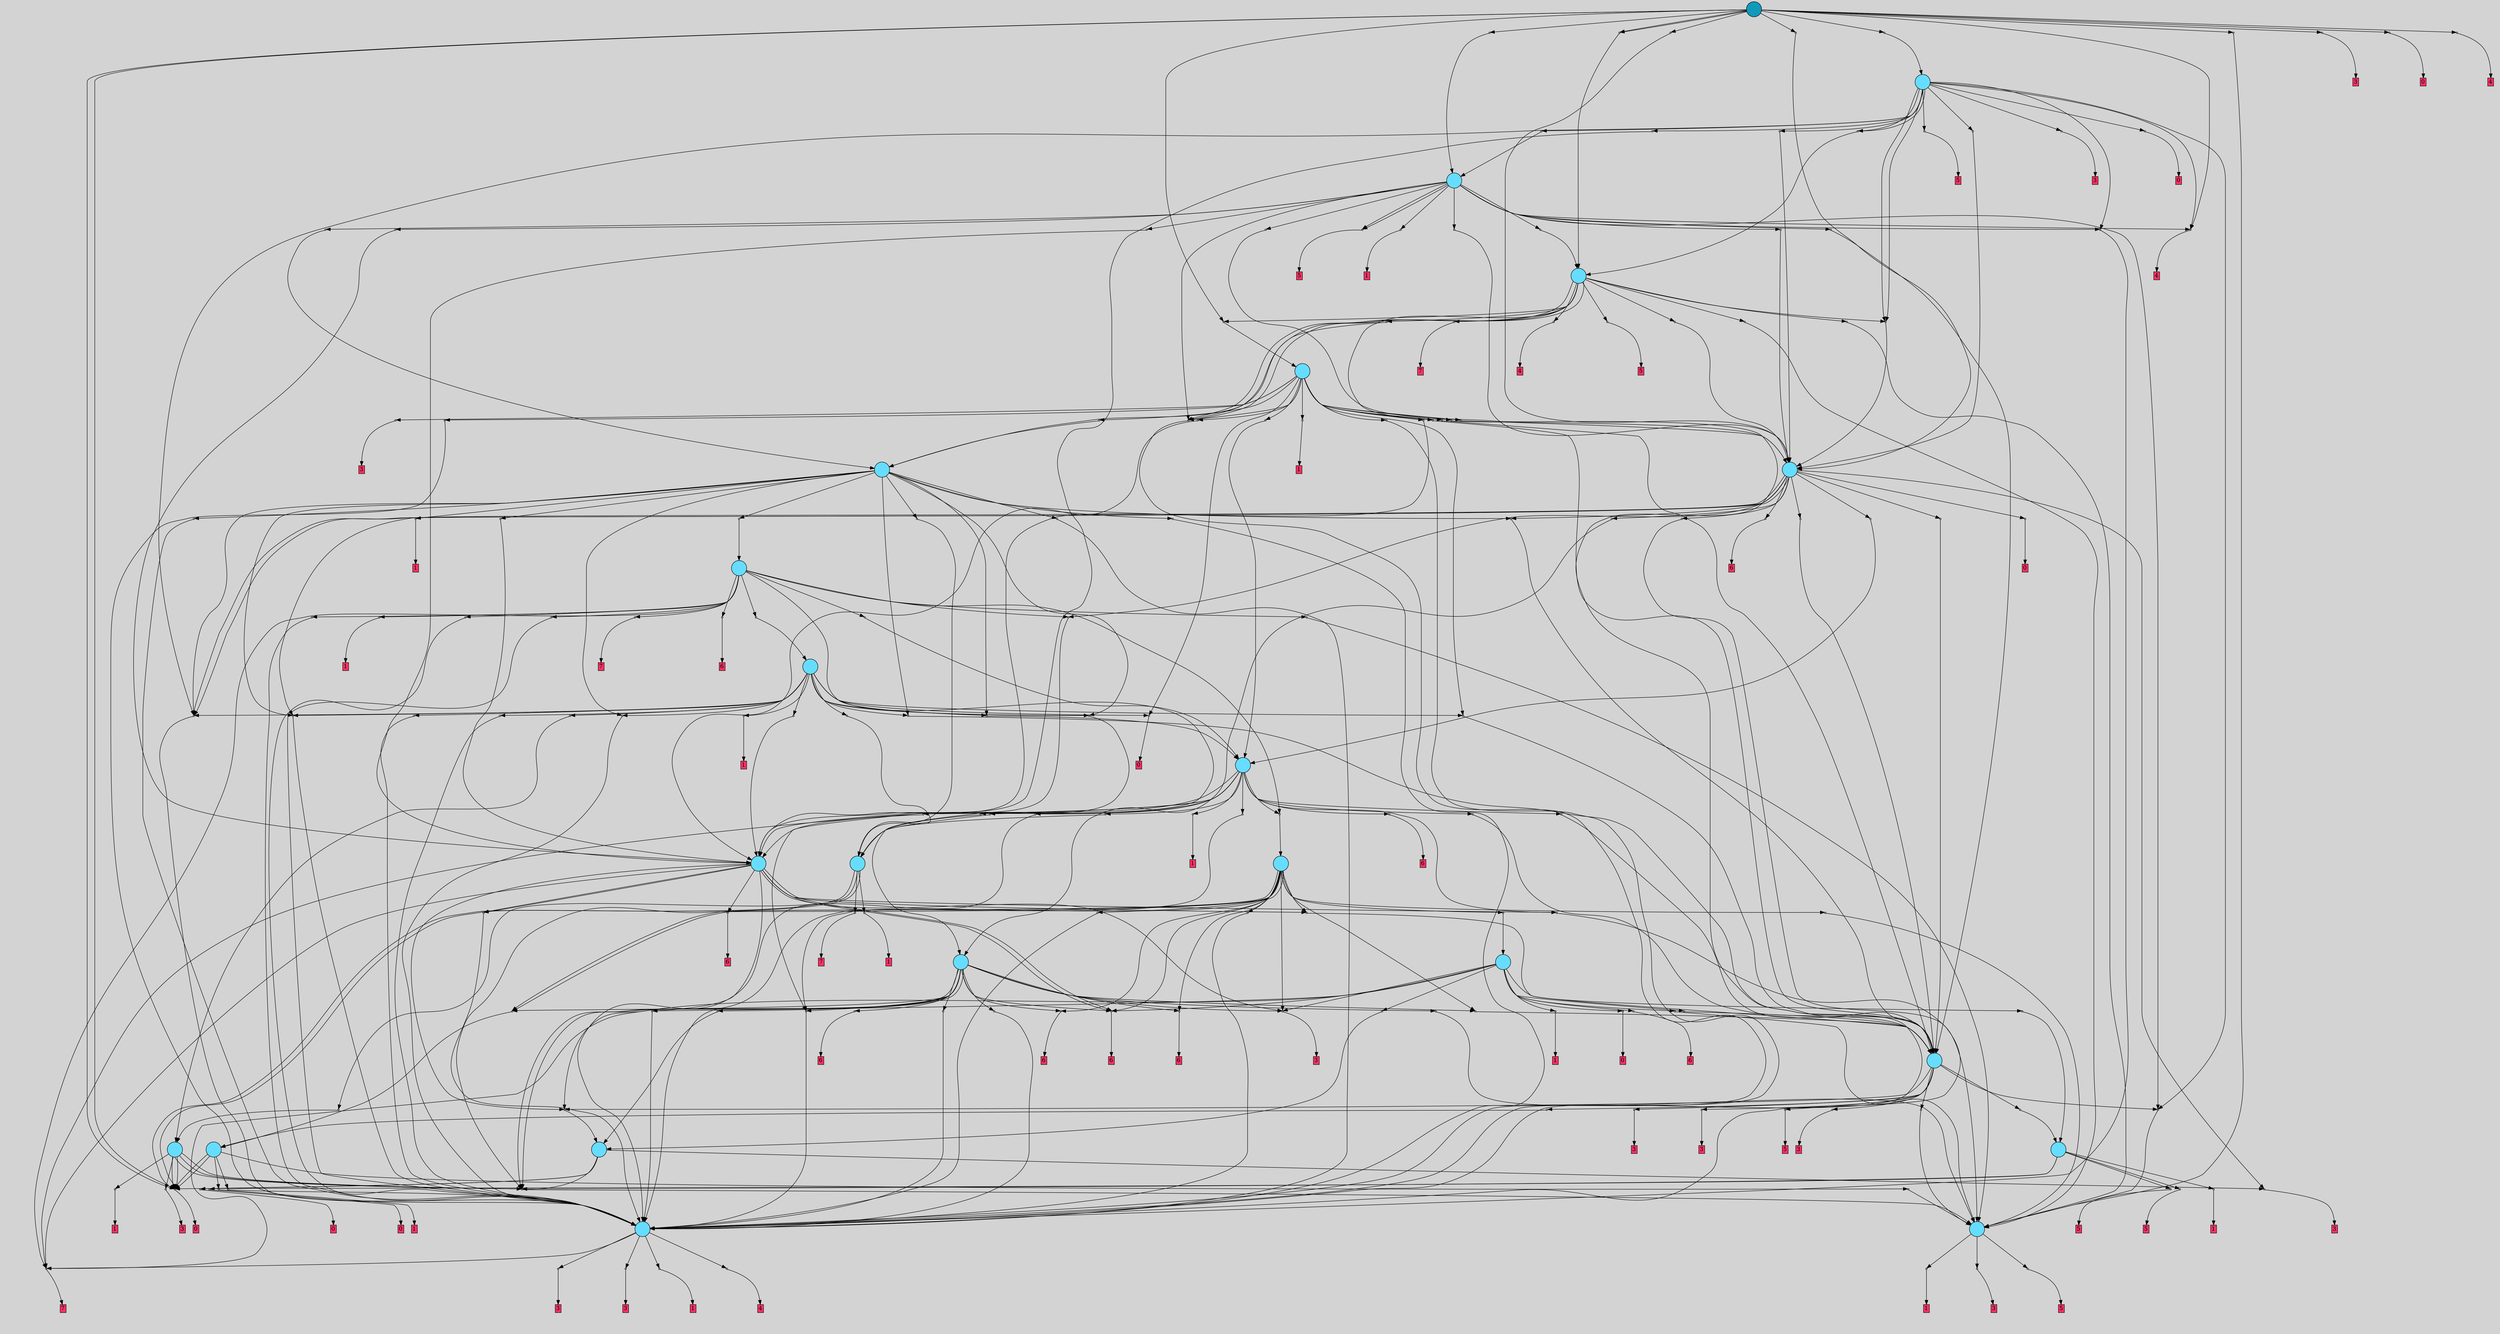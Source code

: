 // File exported with GEGELATI v1.3.1
// On the 2024-07-14 18:08:48
// With the MARL::MarlTPGGraphDotExporter
digraph{
	graph[pad = "0.212, 0.055" bgcolor = lightgray]
	node[shape=circle style = filled label = ""]
		T6549 [fillcolor="#66ddff"]
		T7206 [fillcolor="#66ddff"]
		T7226 [fillcolor="#66ddff"]
		T7235 [fillcolor="#66ddff"]
		T7239 [fillcolor="#66ddff"]
		T7245 [fillcolor="#66ddff"]
		T7255 [fillcolor="#66ddff"]
		T7265 [fillcolor="#66ddff"]
		T7356 [fillcolor="#66ddff"]
		T7393 [fillcolor="#66ddff"]
		T7401 [fillcolor="#66ddff"]
		T7402 [fillcolor="#66ddff"]
		T7508 [fillcolor="#66ddff"]
		T7540 [fillcolor="#66ddff"]
		T7561 [fillcolor="#66ddff"]
		T7578 [fillcolor="#66ddff"]
		T7647 [fillcolor="#66ddff"]
		T7730 [fillcolor="#66ddff"]
		T7887 [fillcolor="#66ddff"]
		T7964 [fillcolor="#66ddff"]
		T8003 [fillcolor="#66ddff"]
		T8046 [fillcolor="#1199bb"]
		P43580 [fillcolor="#cccccc" shape=point] //
		I43580 [shape=box style=invis label="3|3&3|4#1|2&#92;n0|3&0|0#0|6&#92;n5|0&0|3#1|4&#92;n2|2&3|1#1|3&#92;n"]
		P43580 -> I43580[style=invis]
		A25190 [fillcolor="#ff3366" shape=box margin=0.03 width=0 height=0 label="5"]
		T6549 -> P43580 -> A25190
		P43581 [fillcolor="#cccccc" shape=point] //
		I43581 [shape=box style=invis label="0|7&4|7#1|2&#92;n7|2&3|7#4|4&#92;n3|4&2|1#4|6&#92;n2|6&4|6#0|1&#92;n0|7&4|5#3|2&#92;n3|1&2|6#0|3&#92;n"]
		P43581 -> I43581[style=invis]
		A25191 [fillcolor="#ff3366" shape=box margin=0.03 width=0 height=0 label="1"]
		T6549 -> P43581 -> A25191
		P43582 [fillcolor="#cccccc" shape=point] //
		I43582 [shape=box style=invis label="1|0&2|5#0|6&#92;n"]
		P43582 -> I43582[style=invis]
		A25192 [fillcolor="#ff3366" shape=box margin=0.03 width=0 height=0 label="3"]
		T6549 -> P43582 -> A25192
		P43583 [fillcolor="#cccccc" shape=point] //
		I43583 [shape=box style=invis label="4|1&3|3#0|3&#92;n4|2&2|3#2|1&#92;n3|7&1|5#4|2&#92;n8|2&3|3#2|7&#92;n3|0&2|5#0|5&#92;n0|1&1|1#0|0&#92;n0|6&4|1#1|7&#92;n"]
		P43583 -> I43583[style=invis]
		A25193 [fillcolor="#ff3366" shape=box margin=0.03 width=0 height=0 label="3"]
		T7206 -> P43583 -> A25193
		P43584 [fillcolor="#cccccc" shape=point] //
		I43584 [shape=box style=invis label="7|0&2|5#4|5&#92;n5|4&1|6#1|5&#92;n7|5&2|2#2|2&#92;n"]
		P43584 -> I43584[style=invis]
		A25194 [fillcolor="#ff3366" shape=box margin=0.03 width=0 height=0 label="3"]
		T7206 -> P43584 -> A25194
		P43585 [fillcolor="#cccccc" shape=point] //
		I43585 [shape=box style=invis label="5|4&4|2#1|0&#92;n8|3&1|2#1|6&#92;n1|2&1|6#4|1&#92;n4|0&2|7#2|4&#92;n1|5&3|2#4|1&#92;n"]
		P43585 -> I43585[style=invis]
		A25195 [fillcolor="#ff3366" shape=box margin=0.03 width=0 height=0 label="7"]
		T7206 -> P43585 -> A25195
		P43586 [fillcolor="#cccccc" shape=point] //
		I43586 [shape=box style=invis label="2|2&1|7#2|3&#92;n1|1&3|2#4|5&#92;n1|6&2|4#4|5&#92;n5|2&4|1#1|1&#92;n0|5&4|3#3|4&#92;n0|3&3|3#4|5&#92;n"]
		P43586 -> I43586[style=invis]
		A25196 [fillcolor="#ff3366" shape=box margin=0.03 width=0 height=0 label="1"]
		T7206 -> P43586 -> A25196
		P43587 [fillcolor="#cccccc" shape=point] //
		I43587 [shape=box style=invis label="1|1&3|2#3|3&#92;n3|3&3|0#3|5&#92;n7|4&1|6#0|7&#92;n8|3&1|0#3|6&#92;n4|0&2|5#2|2&#92;n0|2&3|5#4|6&#92;n"]
		P43587 -> I43587[style=invis]
		A25197 [fillcolor="#ff3366" shape=box margin=0.03 width=0 height=0 label="4"]
		T7206 -> P43587 -> A25197
		P43588 [fillcolor="#cccccc" shape=point] //
		I43588 [shape=box style=invis label="0|4&1|5#4|5&#92;n1|5&3|2#4|1&#92;n8|3&1|2#3|6&#92;n1|2&1|6#4|1&#92;n0|7&1|0#4|2&#92;n4|0&2|7#2|4&#92;n3|0&3|7#3|7&#92;n"]
		P43588 -> I43588[style=invis]
		T7226 -> P43588 -> T7206
		P43589 [fillcolor="#cccccc" shape=point] //
		I43589 [shape=box style=invis label="6|5&3|2#4|1&#92;n8|3&1|2#1|6&#92;n1|0&1|6#4|1&#92;n5|4&4|2#1|0&#92;n4|0&2|7#2|4&#92;n"]
		P43589 -> I43589[style=invis]
		T7226 -> P43589 -> T6549
		P43590 [fillcolor="#cccccc" shape=point] //
		I43590 [shape=box style=invis label="6|0&4|5#3|3&#92;n4|2&0|2#4|2&#92;n6|3&3|6#1|5&#92;n2|5&3|0#4|2&#92;n"]
		P43590 -> I43590[style=invis]
		A25198 [fillcolor="#ff3366" shape=box margin=0.03 width=0 height=0 label="0"]
		T7226 -> P43590 -> A25198
		P43591 [fillcolor="#cccccc" shape=point] //
		I43591 [shape=box style=invis label="5|0&3|1#3|7&#92;n8|2&0|7#2|7&#92;n3|4&3|7#1|3&#92;n0|6&3|7#2|6&#92;n"]
		P43591 -> I43591[style=invis]
		A25199 [fillcolor="#ff3366" shape=box margin=0.03 width=0 height=0 label="1"]
		T7226 -> P43591 -> A25199
		T7226 -> P43590
		T7235 -> P43590
		P43592 [fillcolor="#cccccc" shape=point] //
		I43592 [shape=box style=invis label="5|4&4|2#1|0&#92;n8|3&1|2#1|6&#92;n1|2&1|6#4|1&#92;n6|5&3|2#4|1&#92;n4|0&2|7#2|4&#92;n"]
		P43592 -> I43592[style=invis]
		T7235 -> P43592 -> T6549
		P43593 [fillcolor="#cccccc" shape=point] //
		I43593 [shape=box style=invis label="7|0&0|3#2|3&#92;n6|3&1|2#4|4&#92;n"]
		P43593 -> I43593[style=invis]
		A25200 [fillcolor="#ff3366" shape=box margin=0.03 width=0 height=0 label="5"]
		T7235 -> P43593 -> A25200
		P43594 [fillcolor="#cccccc" shape=point] //
		I43594 [shape=box style=invis label="6|7&1|2#4|4&#92;n7|0&0|3#2|3&#92;n"]
		P43594 -> I43594[style=invis]
		A25201 [fillcolor="#ff3366" shape=box margin=0.03 width=0 height=0 label="5"]
		T7235 -> P43594 -> A25201
		P43595 [fillcolor="#cccccc" shape=point] //
		I43595 [shape=box style=invis label="0|4&4|7#1|2&#92;n0|7&4|5#3|2&#92;n3|4&2|1#4|6&#92;n2|6&4|6#0|1&#92;n7|2&3|7#4|4&#92;n3|1&2|6#0|3&#92;n"]
		P43595 -> I43595[style=invis]
		A25202 [fillcolor="#ff3366" shape=box margin=0.03 width=0 height=0 label="1"]
		T7235 -> P43595 -> A25202
		P43596 [fillcolor="#cccccc" shape=point] //
		I43596 [shape=box style=invis label="2|6&0|6#1|5&#92;n1|1&2|7#0|0&#92;n"]
		P43596 -> I43596[style=invis]
		A25203 [fillcolor="#ff3366" shape=box margin=0.03 width=0 height=0 label="0"]
		T7239 -> P43596 -> A25203
		T7239 -> P43592
		P43597 [fillcolor="#cccccc" shape=point] //
		I43597 [shape=box style=invis label="7|0&0|5#4|5&#92;n0|2&4|6#0|3&#92;n7|5&2|2#2|2&#92;n5|4&1|6#1|5&#92;n"]
		P43597 -> I43597[style=invis]
		A25204 [fillcolor="#ff3366" shape=box margin=0.03 width=0 height=0 label="3"]
		T7239 -> P43597 -> A25204
		P43598 [fillcolor="#cccccc" shape=point] //
		I43598 [shape=box style=invis label="6|3&3|6#1|2&#92;n6|0&4|5#3|3&#92;n4|2&0|2#4|2&#92;n0|0&3|1#1|4&#92;n"]
		P43598 -> I43598[style=invis]
		A25205 [fillcolor="#ff3366" shape=box margin=0.03 width=0 height=0 label="0"]
		T7239 -> P43598 -> A25205
		P43599 [fillcolor="#cccccc" shape=point] //
		I43599 [shape=box style=invis label="4|1&3|3#0|3&#92;n0|1&4|1#0|0&#92;n5|2&3|2#3|2&#92;n3|7&1|5#4|2&#92;n3|0&2|5#0|5&#92;n4|2&2|3#2|1&#92;n0|6&4|1#1|7&#92;n"]
		P43599 -> I43599[style=invis]
		A25206 [fillcolor="#ff3366" shape=box margin=0.03 width=0 height=0 label="3"]
		T7245 -> P43599 -> A25206
		P43600 [fillcolor="#cccccc" shape=point] //
		I43600 [shape=box style=invis label="1|3&4|0#4|7&#92;n1|2&3|2#3|3&#92;n7|4&1|6#0|7&#92;n8|3&1|0#3|6&#92;n3|3&2|0#3|5&#92;n5|0&0|4#2|6&#92;n0|2&3|5#1|6&#92;n"]
		P43600 -> I43600[style=invis]
		A25207 [fillcolor="#ff3366" shape=box margin=0.03 width=0 height=0 label="1"]
		T7245 -> P43600 -> A25207
		T7245 -> P43590
		T7245 -> P43592
		T7245 -> P43592
		T7245 -> P43592
		T7245 -> P43590
		P43601 [fillcolor="#cccccc" shape=point] //
		I43601 [shape=box style=invis label="0|1&3|5#1|6&#92;n5|4&0|0#2|5&#92;n8|3&1|0#4|6&#92;n7|0&1|6#0|7&#92;n2|0&0|4#2|6&#92;n4|0&4|1#0|3&#92;n1|2&3|2#3|3&#92;n"]
		P43601 -> I43601[style=invis]
		T7255 -> P43601 -> T7239
		P43602 [fillcolor="#cccccc" shape=point] //
		I43602 [shape=box style=invis label="4|1&3|3#0|3&#92;n4|2&2|3#2|1&#92;n8|2&3|3#2|7&#92;n8|7&1|5#4|2&#92;n3|0&2|5#0|5&#92;n0|1&1|1#0|0&#92;n0|6&4|1#1|7&#92;n"]
		P43602 -> I43602[style=invis]
		A25208 [fillcolor="#ff3366" shape=box margin=0.03 width=0 height=0 label="3"]
		T7255 -> P43602 -> A25208
		P43603 [fillcolor="#cccccc" shape=point] //
		I43603 [shape=box style=invis label="4|2&2|3#2|1&#92;n4|1&3|3#0|7&#92;n3|7&1|5#4|2&#92;n8|2&3|3#2|7&#92;n3|0&2|5#0|5&#92;n0|1&1|1#0|0&#92;n0|6&4|1#1|7&#92;n"]
		P43603 -> I43603[style=invis]
		A25209 [fillcolor="#ff3366" shape=box margin=0.03 width=0 height=0 label="3"]
		T7255 -> P43603 -> A25209
		P43604 [fillcolor="#cccccc" shape=point] //
		I43604 [shape=box style=invis label="6|1&1|1#0|4&#92;n7|2&2|0#2|2&#92;n5|5&2|3#4|7&#92;n"]
		P43604 -> I43604[style=invis]
		A25210 [fillcolor="#ff3366" shape=box margin=0.03 width=0 height=0 label="3"]
		T7255 -> P43604 -> A25210
		P43605 [fillcolor="#cccccc" shape=point] //
		I43605 [shape=box style=invis label="1|0&2|0#0|6&#92;n8|7&2|5#3|6&#92;n"]
		P43605 -> I43605[style=invis]
		T7255 -> P43605 -> T7226
		P43606 [fillcolor="#cccccc" shape=point] //
		I43606 [shape=box style=invis label="7|5&3|4#0|4&#92;n5|4&4|2#1|0&#92;n6|5&3|2#4|1&#92;n7|7&2|6#3|4&#92;n1|1&1|6#4|1&#92;n8|0&2|7#2|4&#92;n8|3&1|2#1|6&#92;n"]
		P43606 -> I43606[style=invis]
		T7255 -> P43606 -> T6549
		P43607 [fillcolor="#cccccc" shape=point] //
		I43607 [shape=box style=invis label="0|2&4|4#2|1&#92;n"]
		P43607 -> I43607[style=invis]
		A25211 [fillcolor="#ff3366" shape=box margin=0.03 width=0 height=0 label="5"]
		T7255 -> P43607 -> A25211
		P43608 [fillcolor="#cccccc" shape=point] //
		I43608 [shape=box style=invis label="1|0&2|5#1|6&#92;n6|4&2|3#3|2&#92;n"]
		P43608 -> I43608[style=invis]
		T7255 -> P43608 -> T7235
		P43609 [fillcolor="#cccccc" shape=point] //
		I43609 [shape=box style=invis label="8|4&1|2#0|6&#92;n3|1&2|7#2|4&#92;n2|0&2|5#1|6&#92;n2|2&3|4#4|7&#92;n0|6&2|0#2|3&#92;n4|3&1|0#3|5&#92;n"]
		P43609 -> I43609[style=invis]
		T7255 -> P43609 -> T6549
		P43610 [fillcolor="#cccccc" shape=point] //
		I43610 [shape=box style=invis label="7|5&3|2#4|1&#92;n5|4&4|2#1|0&#92;n5|0&1|2#4|7&#92;n8|3&1|2#4|6&#92;n1|5&1|6#4|1&#92;n"]
		P43610 -> I43610[style=invis]
		A25212 [fillcolor="#ff3366" shape=box margin=0.03 width=0 height=0 label="7"]
		T7265 -> P43610 -> A25212
		P43611 [fillcolor="#cccccc" shape=point] //
		I43611 [shape=box style=invis label="1|3&4|0#4|7&#92;n2|0&1|2#4|7&#92;n1|2&3|2#3|3&#92;n7|4&1|6#0|7&#92;n8|3&1|0#3|6&#92;n3|3&2|0#0|5&#92;n5|0&0|4#2|6&#92;n0|2&3|5#1|6&#92;n"]
		P43611 -> I43611[style=invis]
		A25213 [fillcolor="#ff3366" shape=box margin=0.03 width=0 height=0 label="1"]
		T7265 -> P43611 -> A25213
		T7265 -> P43590
		T7265 -> P43590
		P43612 [fillcolor="#cccccc" shape=point] //
		I43612 [shape=box style=invis label="3|7&2|0#4|3&#92;n3|4&4|0#4|4&#92;n5|5&2|3#0|0&#92;n0|4&4|4#1|1&#92;n1|0&4|0#1|3&#92;n"]
		P43612 -> I43612[style=invis]
		T7265 -> P43612 -> T7245
		P43613 [fillcolor="#cccccc" shape=point] //
		I43613 [shape=box style=invis label="3|0&3|7#3|7&#92;n3|7&2|7#4|5&#92;n1|6&3|4#1|1&#92;n0|1&1|0#3|2&#92;n3|0&2|3#2|4&#92;n0|4&1|5#4|5&#92;n8|3&4|2#3|6&#92;n2|7&2|4#3|0&#92;n"]
		P43613 -> I43613[style=invis]
		T7356 -> P43613 -> T7206
		P43614 [fillcolor="#cccccc" shape=point] //
		I43614 [shape=box style=invis label="2|2&4|2#2|2&#92;n4|0&0|2#2|2&#92;n1|2&0|5#4|7&#92;n"]
		P43614 -> I43614[style=invis]
		T7356 -> P43614 -> T7255
		P43615 [fillcolor="#cccccc" shape=point] //
		I43615 [shape=box style=invis label="4|0&4|5#4|1&#92;n3|2&1|4#1|6&#92;n3|1&2|7#2|5&#92;n1|3&1|6#4|2&#92;n2|6&1|4#4|5&#92;n7|0&1|1#2|1&#92;n2|0&0|1#1|6&#92;n4|6&0|6#1|4&#92;n4|7&2|1#1|7&#92;n3|7&2|2#4|4&#92;n"]
		P43615 -> I43615[style=invis]
		A25214 [fillcolor="#ff3366" shape=box margin=0.03 width=0 height=0 label="6"]
		T7356 -> P43615 -> A25214
		P43616 [fillcolor="#cccccc" shape=point] //
		I43616 [shape=box style=invis label="2|6&1|5#4|5&#92;n7|1&2|0#4|3&#92;n4|6&0|6#1|4&#92;n7|7&1|1#2|1&#92;n5|0&2|7#4|0&#92;n3|4&0|7#0|4&#92;n2|2&2|4#0|7&#92;n1|3&1|6#4|2&#92;n"]
		P43616 -> I43616[style=invis]
		A25215 [fillcolor="#ff3366" shape=box margin=0.03 width=0 height=0 label="6"]
		T7356 -> P43616 -> A25215
		P43617 [fillcolor="#cccccc" shape=point] //
		I43617 [shape=box style=invis label="3|0&0|5#0|6&#92;n1|4&2|0#3|4&#92;n"]
		P43617 -> I43617[style=invis]
		A25216 [fillcolor="#ff3366" shape=box margin=0.03 width=0 height=0 label="3"]
		T7356 -> P43617 -> A25216
		P43618 [fillcolor="#cccccc" shape=point] //
		I43618 [shape=box style=invis label="7|6&0|1#1|3&#92;n3|0&0|3#2|4&#92;n2|7&2|4#3|7&#92;n1|6&1|6#1|1&#92;n3|0&3|7#4|7&#92;n0|1&1|0#3|2&#92;n0|4&1|5#3|1&#92;n6|5&1|4#1|2&#92;n"]
		P43618 -> I43618[style=invis]
		T7356 -> P43618 -> T7206
		T7356 -> P43615
		T7356 -> P43601
		T7356 -> P43585
		P43619 [fillcolor="#cccccc" shape=point] //
		I43619 [shape=box style=invis label="5|4&4|2#1|0&#92;n8|3&1|2#1|6&#92;n4|4&4|1#1|1&#92;n1|2&1|6#4|1&#92;n4|0&2|7#2|4&#92;n6|0&3|2#4|1&#92;n"]
		P43619 -> I43619[style=invis]
		T7356 -> P43619 -> T6549
		T7356 -> P43618
		T7393 -> P43613
		P43620 [fillcolor="#cccccc" shape=point] //
		I43620 [shape=box style=invis label="2|2&4|2#2|2&#92;n5|7&0|1#3|2&#92;n4|0&0|2#2|2&#92;n"]
		P43620 -> I43620[style=invis]
		T7393 -> P43620 -> T7255
		T7393 -> P43617
		T7393 -> P43615
		P43621 [fillcolor="#cccccc" shape=point] //
		I43621 [shape=box style=invis label="7|0&1|6#0|7&#92;n0|1&3|5#1|6&#92;n2|4&0|0#2|5&#92;n1|2&3|2#4|3&#92;n2|0&0|4#2|6&#92;n7|3&1|0#4|2&#92;n"]
		P43621 -> I43621[style=invis]
		T7393 -> P43621 -> T7239
		T7393 -> P43585
		P43622 [fillcolor="#cccccc" shape=point] //
		I43622 [shape=box style=invis label="2|1&3|1#0|6&#92;n5|4&4|2#1|0&#92;n8|3&1|2#1|6&#92;n1|2&1|6#4|1&#92;n4|4&4|1#1|1&#92;n4|0&2|7#2|4&#92;n6|0&4|2#4|1&#92;n"]
		P43622 -> I43622[style=invis]
		T7393 -> P43622 -> T6549
		P43623 [fillcolor="#cccccc" shape=point] //
		I43623 [shape=box style=invis label="6|5&2|1#1|3&#92;n0|5&0|0#4|2&#92;n2|0&3|7#2|2&#92;n"]
		P43623 -> I43623[style=invis]
		A25217 [fillcolor="#ff3366" shape=box margin=0.03 width=0 height=0 label="0"]
		T7393 -> P43623 -> A25217
		P43624 [fillcolor="#cccccc" shape=point] //
		I43624 [shape=box style=invis label="0|1&2|7#4|5&#92;n3|7&2|3#4|4&#92;n2|0&0|1#1|6&#92;n3|2&1|4#1|6&#92;n2|6&1|5#4|5&#92;n7|0&1|1#2|1&#92;n4|0&4|5#4|1&#92;n4|6&0|6#1|4&#92;n7|2&1|0#4|3&#92;n1|3&1|6#4|2&#92;n"]
		P43624 -> I43624[style=invis]
		A25218 [fillcolor="#ff3366" shape=box margin=0.03 width=0 height=0 label="6"]
		T7393 -> P43624 -> A25218
		P43625 [fillcolor="#cccccc" shape=point] //
		I43625 [shape=box style=invis label="6|4&2|6#3|2&#92;n8|2&4|0#1|3&#92;n"]
		P43625 -> I43625[style=invis]
		T7393 -> P43625 -> T7235
		P43626 [fillcolor="#cccccc" shape=point] //
		I43626 [shape=box style=invis label="6|7&0|7#0|7&#92;n1|3&4|0#4|7&#92;n1|2&3|2#3|4&#92;n7|4&1|6#0|7&#92;n8|3&1|0#3|6&#92;n5|0&0|4#2|6&#92;n3|3&2|0#3|5&#92;n0|2&3|5#1|6&#92;n"]
		P43626 -> I43626[style=invis]
		A25219 [fillcolor="#ff3366" shape=box margin=0.03 width=0 height=0 label="1"]
		T7393 -> P43626 -> A25219
		T7401 -> P43601
		P43627 [fillcolor="#cccccc" shape=point] //
		I43627 [shape=box style=invis label="4|0&4|5#4|1&#92;n3|1&2|7#1|5&#92;n1|3&1|6#4|2&#92;n2|6&1|4#4|5&#92;n2|0&0|1#1|6&#92;n4|6&0|6#1|4&#92;n7|0&1|1#2|1&#92;n5|7&2|1#1|7&#92;n2|1&0|2#1|3&#92;n3|7&2|2#4|4&#92;n"]
		P43627 -> I43627[style=invis]
		A25220 [fillcolor="#ff3366" shape=box margin=0.03 width=0 height=0 label="6"]
		T7401 -> P43627 -> A25220
		P43628 [fillcolor="#cccccc" shape=point] //
		I43628 [shape=box style=invis label="3|0&3|7#4|7&#92;n3|7&2|7#4|5&#92;n0|4&1|5#4|5&#92;n0|1&1|0#3|2&#92;n3|0&2|3#2|4&#92;n1|6&3|4#1|1&#92;n8|3&4|2#3|6&#92;n2|7&2|4#3|0&#92;n"]
		P43628 -> I43628[style=invis]
		T7401 -> P43628 -> T7206
		P43629 [fillcolor="#cccccc" shape=point] //
		I43629 [shape=box style=invis label="2|2&1|4#3|0&#92;n8|5&1|2#1|6&#92;n5|4&4|1#1|0&#92;n3|4&2|0#4|5&#92;n8|6&4|4#1|4&#92;n0|0&3|6#0|4&#92;n3|5&4|1#2|5&#92;n"]
		P43629 -> I43629[style=invis]
		T7401 -> P43629 -> T6549
		T7401 -> P43592
		T7401 -> P43592
		P43630 [fillcolor="#cccccc" shape=point] //
		I43630 [shape=box style=invis label="1|0&2|3#1|6&#92;n6|7&2|2#3|0&#92;n8|1&1|2#3|6&#92;n6|3&2|5#2|3&#92;n0|7&1|0#4|2&#92;n1|5&3|2#4|6&#92;n1|2&1|6#2|1&#92;n"]
		P43630 -> I43630[style=invis]
		T7401 -> P43630 -> T7206
		P43631 [fillcolor="#cccccc" shape=point] //
		I43631 [shape=box style=invis label="3|2&1|4#1|6&#92;n4|0&4|5#4|1&#92;n1|3&1|6#4|2&#92;n2|0&0|1#1|6&#92;n7|0&1|1#2|1&#92;n2|6&1|4#4|7&#92;n3|7&2|1#4|4&#92;n4|7&2|4#1|7&#92;n"]
		P43631 -> I43631[style=invis]
		A25221 [fillcolor="#ff3366" shape=box margin=0.03 width=0 height=0 label="6"]
		T7401 -> P43631 -> A25221
		T7401 -> P43615
		P43632 [fillcolor="#cccccc" shape=point] //
		I43632 [shape=box style=invis label="7|0&1|6#0|7&#92;n5|4&0|0#2|5&#92;n3|2&4|3#1|1&#92;n2|0&0|4#2|6&#92;n8|3&1|0#4|6&#92;n4|0&4|1#0|3&#92;n1|2&4|2#3|3&#92;n"]
		P43632 -> I43632[style=invis]
		T7401 -> P43632 -> T7239
		P43633 [fillcolor="#cccccc" shape=point] //
		I43633 [shape=box style=invis label="0|2&1|7#2|6&#92;n6|0&2|0#3|4&#92;n"]
		P43633 -> I43633[style=invis]
		T7401 -> P43633 -> T7226
		P43634 [fillcolor="#cccccc" shape=point] //
		I43634 [shape=box style=invis label="2|2&4|6#2|2&#92;n4|0&0|2#2|2&#92;n"]
		P43634 -> I43634[style=invis]
		T7401 -> P43634 -> T7255
		T7401 -> P43617
		P43635 [fillcolor="#cccccc" shape=point] //
		I43635 [shape=box style=invis label="1|5&3|2#4|1&#92;n8|3&1|2#3|6&#92;n3|0&3|7#3|7&#92;n0|7&1|0#4|2&#92;n4|0&2|7#2|4&#92;n6|7&2|2#3|0&#92;n1|2&1|6#4|1&#92;n"]
		P43635 -> I43635[style=invis]
		T7401 -> P43635 -> T7206
		P43636 [fillcolor="#cccccc" shape=point] //
		I43636 [shape=box style=invis label="4|0&4|5#4|1&#92;n3|1&2|7#2|5&#92;n1|3&1|6#4|2&#92;n2|6&1|4#4|5&#92;n7|0&1|1#2|1&#92;n2|0&0|1#1|6&#92;n3|7&2|2#4|4&#92;n4|7&2|1#1|7&#92;n4|6&0|6#1|7&#92;n"]
		P43636 -> I43636[style=invis]
		A25222 [fillcolor="#ff3366" shape=box margin=0.03 width=0 height=0 label="6"]
		T7401 -> P43636 -> A25222
		T7402 -> P43627
		P43637 [fillcolor="#cccccc" shape=point] //
		I43637 [shape=box style=invis label="2|2&1|4#3|0&#92;n3|4&2|0#4|5&#92;n5|4&4|1#1|0&#92;n8|5&1|2#1|6&#92;n0|0&3|6#0|4&#92;n3|5&4|1#2|0&#92;n"]
		P43637 -> I43637[style=invis]
		T7402 -> P43637 -> T6549
		P43638 [fillcolor="#cccccc" shape=point] //
		I43638 [shape=box style=invis label="5|1&4|2#1|0&#92;n8|6&1|2#1|6&#92;n1|2&1|6#4|1&#92;n4|0&0|2#2|4&#92;n"]
		P43638 -> I43638[style=invis]
		T7402 -> P43638 -> T7393
		T7402 -> P43614
		T7402 -> P43592
		P43639 [fillcolor="#cccccc" shape=point] //
		I43639 [shape=box style=invis label="1|0&2|3#1|6&#92;n6|7&2|2#3|0&#92;n3|1&1|2#3|6&#92;n6|3&2|5#2|3&#92;n1|5&3|2#4|6&#92;n0|7&1|0#4|2&#92;n"]
		P43639 -> I43639[style=invis]
		T7402 -> P43639 -> T7206
		T7402 -> P43631
		T7402 -> P43615
		T7402 -> P43633
		T7402 -> P43634
		T7402 -> P43617
		T7402 -> P43635
		T7402 -> P43633
		P43640 [fillcolor="#cccccc" shape=point] //
		I43640 [shape=box style=invis label="6|0&4|3#4|2&#92;n0|2&3|7#3|7&#92;n3|7&2|7#4|2&#92;n8|3&4|2#3|6&#92;n0|1&1|0#3|2&#92;n0|4&1|5#4|5&#92;n1|1&1|6#2|2&#92;n2|6&1|0#0|7&#92;n2|7&2|4#3|0&#92;n1|6&3|4#1|1&#92;n"]
		P43640 -> I43640[style=invis]
		T7402 -> P43640 -> T7206
		P43641 [fillcolor="#cccccc" shape=point] //
		I43641 [shape=box style=invis label="7|0&2|6#0|4&#92;n6|6&0|2#1|5&#92;n"]
		P43641 -> I43641[style=invis]
		T7508 -> P43641 -> T7255
		P43642 [fillcolor="#cccccc" shape=point] //
		I43642 [shape=box style=invis label="6|6&3|4#1|1&#92;n3|0&3|7#0|7&#92;n2|7&2|5#3|1&#92;n8|1&1|0#3|2&#92;n7|0&2|3#2|4&#92;n"]
		P43642 -> I43642[style=invis]
		A25223 [fillcolor="#ff3366" shape=box margin=0.03 width=0 height=0 label="1"]
		T7508 -> P43642 -> A25223
		P43643 [fillcolor="#cccccc" shape=point] //
		I43643 [shape=box style=invis label="4|3&3|0#3|5&#92;n3|6&0|7#3|0&#92;n8|4&1|2#0|6&#92;n8|0&3|7#4|1&#92;n2|0&2|5#3|6&#92;n3|0&2|6#0|1&#92;n0|7&2|6#4|6&#92;n0|6&2|0#2|3&#92;n3|1&2|7#2|4&#92;n"]
		P43643 -> I43643[style=invis]
		T7508 -> P43643 -> T7356
		P43644 [fillcolor="#cccccc" shape=point] //
		I43644 [shape=box style=invis label="6|6&1|0#0|3&#92;n3|0&0|4#3|6&#92;n8|3&4|2#3|6&#92;n3|7&2|7#2|5&#92;n1|6&3|4#1|1&#92;n3|0&3|7#3|7&#92;n0|4&1|5#4|5&#92;n2|0&2|4#2|0&#92;n"]
		P43644 -> I43644[style=invis]
		T7508 -> P43644 -> T7402
		P43645 [fillcolor="#cccccc" shape=point] //
		I43645 [shape=box style=invis label="3|0&4|7#3|7&#92;n3|7&2|7#4|5&#92;n0|1&1|0#3|2&#92;n2|7&2|7#3|0&#92;n6|1&2|0#3|4&#92;n3|0&2|3#2|4&#92;n0|4&1|5#4|5&#92;n8|3&4|2#3|6&#92;n7|5&2|0#3|2&#92;n"]
		P43645 -> I43645[style=invis]
		T7508 -> P43645 -> T7206
		P43646 [fillcolor="#cccccc" shape=point] //
		I43646 [shape=box style=invis label="2|2&1|4#3|0&#92;n3|4&2|0#4|5&#92;n8|5&1|2#1|6&#92;n0|6&0|3#3|3&#92;n0|0&3|0#0|7&#92;n3|5&4|1#2|0&#92;n5|4&4|1#0|0&#92;n"]
		P43646 -> I43646[style=invis]
		T7508 -> P43646 -> T7265
		T7508 -> P43619
		P43647 [fillcolor="#cccccc" shape=point] //
		I43647 [shape=box style=invis label="6|0&1|1#2|1&#92;n1|3&1|6#0|3&#92;n8|4&4|7#4|4&#92;n3|0&4|5#3|1&#92;n5|0&4|5#3|5&#92;n3|1&2|7#2|5&#92;n2|0&0|1#1|1&#92;n4|6&0|6#1|4&#92;n3|7&1|2#4|4&#92;n"]
		P43647 -> I43647[style=invis]
		A25224 [fillcolor="#ff3366" shape=box margin=0.03 width=0 height=0 label="6"]
		T7508 -> P43647 -> A25224
		T7508 -> P43585
		P43648 [fillcolor="#cccccc" shape=point] //
		I43648 [shape=box style=invis label="7|7&1|5#2|0&#92;n0|0&3|7#3|7&#92;n2|7&1|7#4|2&#92;n1|5&3|5#3|4&#92;n6|0&4|1#4|2&#92;n1|1&1|6#2|2&#92;n1|1&1|0#3|2&#92;n2|6&1|0#0|7&#92;n1|6&3|4#1|1&#92;n"]
		P43648 -> I43648[style=invis]
		T7508 -> P43648 -> T7206
		P43649 [fillcolor="#cccccc" shape=point] //
		I43649 [shape=box style=invis label="7|1&1|6#0|6&#92;n5|2&3|1#4|2&#92;n4|3&2|5#3|0&#92;n7|4&1|7#3|5&#92;n0|0&4|2#4|3&#92;n"]
		P43649 -> I43649[style=invis]
		T7508 -> P43649 -> T7265
		P43650 [fillcolor="#cccccc" shape=point] //
		I43650 [shape=box style=invis label="2|2&1|4#3|0&#92;n3|4&2|0#4|5&#92;n8|5&1|2#1|6&#92;n0|0&3|0#0|7&#92;n5|4&4|1#1|0&#92;n3|5&4|1#2|0&#92;n"]
		P43650 -> I43650[style=invis]
		T7508 -> P43650 -> T7265
		P43651 [fillcolor="#cccccc" shape=point] //
		I43651 [shape=box style=invis label="8|1&0|1#0|6&#92;n3|3&3|0#1|3&#92;n0|7&1|2#3|4&#92;n3|5&0|0#1|2&#92;n3|0&0|2#0|6&#92;n1|1&4|6#1|0&#92;n7|3&2|3#2|7&#92;n5|6&4|7#1|7&#92;n2|5&1|6#3|1&#92;n3|4&2|2#0|2&#92;n"]
		P43651 -> I43651[style=invis]
		T7508 -> P43651 -> T7255
		P43652 [fillcolor="#cccccc" shape=point] //
		I43652 [shape=box style=invis label="3|5&0|0#1|2&#92;n3|3&3|0#1|3&#92;n8|1&0|1#1|6&#92;n2|5&1|6#3|1&#92;n1|1&4|6#1|0&#92;n5|3&4|7#3|7&#92;n3|0&0|2#0|6&#92;n"]
		P43652 -> I43652[style=invis]
		T7540 -> P43652 -> T7255
		P43653 [fillcolor="#cccccc" shape=point] //
		I43653 [shape=box style=invis label="4|0&4|0#2|2&#92;n4|7&0|0#3|3&#92;n8|2&2|3#4|6&#92;n1|1&1|5#0|3&#92;n"]
		P43653 -> I43653[style=invis]
		T7540 -> P43653 -> T7508
		P43654 [fillcolor="#cccccc" shape=point] //
		I43654 [shape=box style=invis label="3|0&1|4#1|5&#92;n1|7&4|6#0|4&#92;n2|5&2|2#1|5&#92;n7|2&2|3#0|2&#92;n4|2&3|7#2|6&#92;n"]
		P43654 -> I43654[style=invis]
		A25225 [fillcolor="#ff3366" shape=box margin=0.03 width=0 height=0 label="0"]
		T7540 -> P43654 -> A25225
		P43655 [fillcolor="#cccccc" shape=point] //
		I43655 [shape=box style=invis label="2|2&4|7#2|2&#92;n1|2&0|5#4|7&#92;n4|0&0|2#2|2&#92;n"]
		P43655 -> I43655[style=invis]
		T7540 -> P43655 -> T7255
		P43656 [fillcolor="#cccccc" shape=point] //
		I43656 [shape=box style=invis label="4|3&3|0#3|5&#92;n3|6&0|7#3|0&#92;n3|0&2|6#0|1&#92;n1|4&1|5#3|3&#92;n2|0&2|5#3|6&#92;n0|6&2|0#2|3&#92;n3|1&2|7#2|4&#92;n"]
		P43656 -> I43656[style=invis]
		T7540 -> P43656 -> T7356
		P43657 [fillcolor="#cccccc" shape=point] //
		I43657 [shape=box style=invis label="0|0&3|6#0|7&#92;n3|7&1|1#1|0&#92;n7|3&4|7#3|6&#92;n2|2&1|4#3|0&#92;n8|1&0|6#1|6&#92;n8|5&1|2#1|6&#92;n3|4&2|0#4|5&#92;n"]
		P43657 -> I43657[style=invis]
		T7540 -> P43657 -> T7265
		P43658 [fillcolor="#cccccc" shape=point] //
		I43658 [shape=box style=invis label="3|1&3|7#4|2&#92;n0|2&3|7#3|7&#92;n1|6&3|4#1|1&#92;n8|3&4|2#3|6&#92;n0|1&1|0#3|2&#92;n0|4&1|5#4|5&#92;n1|1&1|6#2|2&#92;n2|6&1|0#0|7&#92;n2|7&2|4#3|0&#92;n6|0&4|3#4|2&#92;n"]
		P43658 -> I43658[style=invis]
		T7540 -> P43658 -> T7206
		P43659 [fillcolor="#cccccc" shape=point] //
		I43659 [shape=box style=invis label="1|5&1|3#4|4&#92;n7|5&2|3#4|1&#92;n2|0&0|5#0|7&#92;n2|6&2|2#4|5&#92;n3|5&3|6#3|2&#92;n5|2&2|1#2|1&#92;n"]
		P43659 -> I43659[style=invis]
		T7540 -> P43659 -> T7245
		P43660 [fillcolor="#cccccc" shape=point] //
		I43660 [shape=box style=invis label="6|6&3|3#1|1&#92;n5|6&1|0#3|6&#92;n0|1&1|0#3|2&#92;n7|7&2|7#4|5&#92;n0|4&1|5#4|5&#92;n8|3&4|7#3|6&#92;n2|7&2|4#3|0&#92;n"]
		P43660 -> I43660[style=invis]
		T7540 -> P43660 -> T7206
		P43661 [fillcolor="#cccccc" shape=point] //
		I43661 [shape=box style=invis label="3|0&3|7#3|7&#92;n8|3&4|2#3|6&#92;n1|6&3|4#1|1&#92;n3|0&2|3#2|4&#92;n0|4&1|5#4|5&#92;n3|7&2|7#2|5&#92;n2|7&2|4#3|0&#92;n"]
		P43661 -> I43661[style=invis]
		T7540 -> P43661 -> T7206
		P43662 [fillcolor="#cccccc" shape=point] //
		I43662 [shape=box style=invis label="4|3&3|0#3|5&#92;n3|6&0|7#3|0&#92;n8|4&1|2#0|6&#92;n8|0&3|7#4|1&#92;n2|0&2|5#3|6&#92;n3|0&2|6#0|1&#92;n0|6&2|0#2|3&#92;n0|7&2|6#4|2&#92;n3|1&2|7#2|4&#92;n"]
		P43662 -> I43662[style=invis]
		T7540 -> P43662 -> T7401
		P43663 [fillcolor="#cccccc" shape=point] //
		I43663 [shape=box style=invis label="2|6&2|4#3|0&#92;n3|7&2|7#2|5&#92;n1|6&3|4#1|1&#92;n3|0&2|3#1|4&#92;n4|4&1|0#1|5&#92;n3|0&3|7#3|7&#92;n8|3&4|2#3|2&#92;n0|4&1|5#4|5&#92;n"]
		P43663 -> I43663[style=invis]
		T7540 -> P43663 -> T7206
		T7540 -> P43635
		P43664 [fillcolor="#cccccc" shape=point] //
		I43664 [shape=box style=invis label="2|2&0|4#3|2&#92;n3|0&0|5#0|6&#92;n1|4&2|0#3|2&#92;n0|3&3|1#2|3&#92;n"]
		P43664 -> I43664[style=invis]
		A25226 [fillcolor="#ff3366" shape=box margin=0.03 width=0 height=0 label="1"]
		T7540 -> P43664 -> A25226
		P43665 [fillcolor="#cccccc" shape=point] //
		I43665 [shape=box style=invis label="8|0&3|7#3|7&#92;n3|7&2|7#4|5&#92;n1|6&3|4#1|1&#92;n0|1&1|0#3|2&#92;n0|4&1|5#4|5&#92;n3|0&2|3#2|4&#92;n8|3&4|2#3|6&#92;n"]
		P43665 -> I43665[style=invis]
		T7540 -> P43665 -> T7206
		P43666 [fillcolor="#cccccc" shape=point] //
		I43666 [shape=box style=invis label="6|0&1|1#2|1&#92;n8|4&4|7#4|4&#92;n1|1&1|6#0|3&#92;n3|0&4|5#3|1&#92;n5|0&4|5#3|5&#92;n3|1&2|7#2|5&#92;n2|0&0|1#1|1&#92;n4|6&0|6#1|4&#92;n3|7&1|2#4|4&#92;n"]
		P43666 -> I43666[style=invis]
		A25227 [fillcolor="#ff3366" shape=box margin=0.03 width=0 height=0 label="6"]
		T7561 -> P43666 -> A25227
		P43667 [fillcolor="#cccccc" shape=point] //
		I43667 [shape=box style=invis label="2|2&0|4#3|2&#92;n3|0&0|5#0|6&#92;n1|4&2|0#3|2&#92;n"]
		P43667 -> I43667[style=invis]
		A25228 [fillcolor="#ff3366" shape=box margin=0.03 width=0 height=0 label="1"]
		T7561 -> P43667 -> A25228
		T7561 -> P43585
		P43668 [fillcolor="#cccccc" shape=point] //
		I43668 [shape=box style=invis label="0|2&3|7#3|7&#92;n3|1&3|7#4|2&#92;n1|6&3|4#1|1&#92;n8|3&4|2#3|6&#92;n2|6&1|0#0|7&#92;n0|4&1|5#4|7&#92;n1|1&1|6#2|2&#92;n0|1&1|0#3|2&#92;n2|5&2|4#3|0&#92;n6|0&4|3#4|2&#92;n"]
		P43668 -> I43668[style=invis]
		T7561 -> P43668 -> T7206
		P43669 [fillcolor="#cccccc" shape=point] //
		I43669 [shape=box style=invis label="4|3&3|0#3|5&#92;n3|6&0|7#3|0&#92;n8|4&1|2#0|6&#92;n8|0&3|7#4|5&#92;n0|6&2|0#2|3&#92;n3|0&2|6#0|1&#92;n2|0&2|5#3|6&#92;n0|7&2|6#4|2&#92;n3|1&2|7#2|4&#92;n8|0&3|2#3|2&#92;n"]
		P43669 -> I43669[style=invis]
		T7561 -> P43669 -> T7540
		P43670 [fillcolor="#cccccc" shape=point] //
		I43670 [shape=box style=invis label="0|7&0|4#3|3&#92;n3|7&1|6#1|2&#92;n3|0&3|7#1|7&#92;n3|0&2|3#1|4&#92;n1|3&2|4#1|1&#92;n3|7&2|7#2|5&#92;n7|0&0|5#3|0&#92;n2|7&2|4#3|7&#92;n0|4&1|5#4|5&#92;n"]
		P43670 -> I43670[style=invis]
		T7561 -> P43670 -> T7206
		T7561 -> P43644
		P43671 [fillcolor="#cccccc" shape=point] //
		I43671 [shape=box style=invis label="7|0&0|6#3|1&#92;n8|7&0|6#4|7&#92;n6|5&3|2#4|4&#92;n6|4&4|2#2|3&#92;n0|2&4|2#1|0&#92;n"]
		P43671 -> I43671[style=invis]
		T7561 -> P43671 -> T6549
		T7561 -> P43662
		P43672 [fillcolor="#cccccc" shape=point] //
		I43672 [shape=box style=invis label="5|4&4|2#1|7&#92;n8|3&1|2#1|6&#92;n1|2&1|6#4|1&#92;n5|0&2|7#3|2&#92;n4|0&2|7#2|4&#92;n1|5&3|2#4|1&#92;n"]
		P43672 -> I43672[style=invis]
		A25229 [fillcolor="#ff3366" shape=box margin=0.03 width=0 height=0 label="7"]
		T7561 -> P43672 -> A25229
		P43673 [fillcolor="#cccccc" shape=point] //
		I43673 [shape=box style=invis label="4|0&4|0#1|2&#92;n8|2&2|3#4|6&#92;n1|1&1|5#0|3&#92;n"]
		P43673 -> I43673[style=invis]
		T7561 -> P43673 -> T7508
		P43674 [fillcolor="#cccccc" shape=point] //
		I43674 [shape=box style=invis label="0|6&2|0#2|3&#92;n3|0&2|6#0|1&#92;n8|0&3|7#4|1&#92;n2|0&2|5#3|6&#92;n3|4&0|7#3|0&#92;n4|3&3|0#3|5&#92;n3|1&2|7#2|4&#92;n"]
		P43674 -> I43674[style=invis]
		T7561 -> P43674 -> T7356
		P43675 [fillcolor="#cccccc" shape=point] //
		I43675 [shape=box style=invis label="1|0&2|3#1|6&#92;n1|5&3|2#4|6&#92;n8|1&1|2#3|6&#92;n6|3&2|5#2|3&#92;n0|7&1|0#4|2&#92;n6|7&2|2#3|0&#92;n1|2&1|6#2|1&#92;n8|4&0|5#1|0&#92;n"]
		P43675 -> I43675[style=invis]
		T7561 -> P43675 -> T7206
		T7578 -> P43653
		T7578 -> P43655
		P43676 [fillcolor="#cccccc" shape=point] //
		I43676 [shape=box style=invis label="1|4&1|5#3|3&#92;n3|6&0|7#3|0&#92;n4|3&3|0#3|5&#92;n1|5&3|1#0|3&#92;n2|0&2|5#3|6&#92;n0|2&2|0#2|3&#92;n3|1&2|7#2|4&#92;n"]
		P43676 -> I43676[style=invis]
		T7578 -> P43676 -> T7356
		P43677 [fillcolor="#cccccc" shape=point] //
		I43677 [shape=box style=invis label="0|0&1|6#0|7&#92;n3|4&2|0#4|5&#92;n7|3&4|7#3|6&#92;n2|2&1|4#3|0&#92;n8|1&0|6#1|6&#92;n8|5&1|2#1|6&#92;n3|7&1|1#1|0&#92;n"]
		P43677 -> I43677[style=invis]
		T7578 -> P43677 -> T7265
		T7578 -> P43658
		P43678 [fillcolor="#cccccc" shape=point] //
		I43678 [shape=box style=invis label="3|5&2|4#3|1&#92;n7|5&2|4#1|5&#92;n3|4&0|0#2|5&#92;n5|2&2|1#4|1&#92;n1|5&1|3#4|4&#92;n2|6&2|2#4|5&#92;n1|0&1|5#0|3&#92;n"]
		P43678 -> I43678[style=invis]
		A25230 [fillcolor="#ff3366" shape=box margin=0.03 width=0 height=0 label="1"]
		T7578 -> P43678 -> A25230
		P43679 [fillcolor="#cccccc" shape=point] //
		I43679 [shape=box style=invis label="6|2&4|6#3|0&#92;n5|3&1|3#3|6&#92;n8|3&1|0#3|6&#92;n8|7&0|3#2|6&#92;n7|1&3|4#4|4&#92;n2|1&4|3#2|0&#92;n0|0&4|4#2|3&#92;n4|5&3|0#3|2&#92;n6|6&3|3#1|2&#92;n7|6&2|7#3|7&#92;n"]
		P43679 -> I43679[style=invis]
		T7578 -> P43679 -> T7561
		T7578 -> P43661
		T7578 -> P43663
		P43680 [fillcolor="#cccccc" shape=point] //
		I43680 [shape=box style=invis label="1|5&0|1#2|3&#92;n1|5&3|4#4|1&#92;n4|1&0|3#3|1&#92;n4|0&2|3#2|5&#92;n1|2&1|1#4|1&#92;n6|7&2|2#3|0&#92;n2|1&1|2#3|4&#92;n0|7&1|0#4|2&#92;n4|3&1|2#3|6&#92;n7|4&3|7#0|1&#92;n"]
		P43680 -> I43680[style=invis]
		T7578 -> P43680 -> T7206
		P43681 [fillcolor="#cccccc" shape=point] //
		I43681 [shape=box style=invis label="8|0&3|7#3|7&#92;n3|0&4|3#2|4&#92;n1|6&3|4#1|1&#92;n0|1&1|0#3|2&#92;n3|7&2|7#4|5&#92;n0|4&1|5#4|5&#92;n8|3&4|2#2|6&#92;n"]
		P43681 -> I43681[style=invis]
		T7578 -> P43681 -> T7206
		P43682 [fillcolor="#cccccc" shape=point] //
		I43682 [shape=box style=invis label="1|2&2|5#4|7&#92;n4|0&0|2#2|2&#92;n"]
		P43682 -> I43682[style=invis]
		T7578 -> P43682 -> T7255
		T7578 -> P43662
		P43683 [fillcolor="#cccccc" shape=point] //
		I43683 [shape=box style=invis label="0|7&0|4#3|3&#92;n3|7&1|6#1|2&#92;n3|0&3|7#1|7&#92;n3|0&2|3#1|4&#92;n1|3&2|4#1|1&#92;n2|7&2|4#4|7&#92;n7|0&0|5#3|0&#92;n3|7&2|7#2|5&#92;n0|4&1|5#4|5&#92;n"]
		P43683 -> I43683[style=invis]
		T7578 -> P43683 -> T7206
		P43684 [fillcolor="#cccccc" shape=point] //
		I43684 [shape=box style=invis label="4|3&3|0#2|5&#92;n3|0&0|2#0|6&#92;n8|1&2|1#2|6&#92;n3|3&3|0#1|3&#92;n1|1&4|6#1|0&#92;n6|5&2|7#2|7&#92;n3|5&0|0#1|2&#92;n5|3&4|7#3|7&#92;n"]
		P43684 -> I43684[style=invis]
		T7647 -> P43684 -> T7255
		P43685 [fillcolor="#cccccc" shape=point] //
		I43685 [shape=box style=invis label="4|0&4|0#1|2&#92;n1|1&1|5#0|3&#92;n8|2&2|3#4|2&#92;n"]
		P43685 -> I43685[style=invis]
		T7647 -> P43685 -> T7508
		T7647 -> P43674
		T7647 -> P43658
		P43686 [fillcolor="#cccccc" shape=point] //
		I43686 [shape=box style=invis label="0|7&2|6#4|2&#92;n8|4&1|2#0|6&#92;n0|6&2|4#2|3&#92;n8|0&3|7#4|1&#92;n2|0&3|5#3|6&#92;n3|1&2|7#2|4&#92;n"]
		P43686 -> I43686[style=invis]
		T7647 -> P43686 -> T7401
		P43687 [fillcolor="#cccccc" shape=point] //
		I43687 [shape=box style=invis label="6|7&2|2#3|0&#92;n1|0&3|6#1|4&#92;n3|1&1|2#3|6&#92;n1|0&2|3#1|6&#92;n1|5&3|0#4|6&#92;n0|7&1|0#1|2&#92;n"]
		P43687 -> I43687[style=invis]
		T7647 -> P43687 -> T7206
		P43688 [fillcolor="#cccccc" shape=point] //
		I43688 [shape=box style=invis label="3|1&2|7#4|5&#92;n4|0&4|5#4|1&#92;n7|2&1|0#4|3&#92;n3|7&2|3#4|4&#92;n2|6&1|5#4|5&#92;n7|0&3|1#2|1&#92;n3|2&0|4#1|6&#92;n4|6&0|6#1|4&#92;n2|0&0|1#1|6&#92;n1|3&1|6#4|2&#92;n"]
		P43688 -> I43688[style=invis]
		A25231 [fillcolor="#ff3366" shape=box margin=0.03 width=0 height=0 label="6"]
		T7647 -> P43688 -> A25231
		P43689 [fillcolor="#cccccc" shape=point] //
		I43689 [shape=box style=invis label="7|7&3|7#2|0&#92;n3|0&1|4#1|5&#92;n2|5&2|2#1|5&#92;n5|7&4|6#0|4&#92;n7|2&2|3#0|2&#92;n4|2&3|7#2|6&#92;n"]
		P43689 -> I43689[style=invis]
		A25232 [fillcolor="#ff3366" shape=box margin=0.03 width=0 height=0 label="0"]
		T7647 -> P43689 -> A25232
		P43690 [fillcolor="#cccccc" shape=point] //
		I43690 [shape=box style=invis label="3|5&0|0#1|2&#92;n3|3&3|0#1|3&#92;n6|6&0|6#0|7&#92;n3|0&0|2#0|6&#92;n1|1&4|6#1|0&#92;n8|1&0|1#0|6&#92;n2|5&1|6#3|1&#92;n3|4&2|2#2|2&#92;n"]
		P43690 -> I43690[style=invis]
		T7647 -> P43690 -> T7255
		T7647 -> P43597
		T7647 -> P43661
		T7647 -> P43661
		T7647 -> P43682
		P43691 [fillcolor="#cccccc" shape=point] //
		I43691 [shape=box style=invis label="1|4&1|5#3|3&#92;n3|6&0|7#3|0&#92;n4|3&3|0#3|5&#92;n1|5&1|1#0|3&#92;n2|0&2|5#3|6&#92;n0|2&2|0#3|3&#92;n3|1&2|7#2|4&#92;n4|0&0|3#0|6&#92;n"]
		P43691 -> I43691[style=invis]
		T7730 -> P43691 -> T7356
		P43692 [fillcolor="#cccccc" shape=point] //
		I43692 [shape=box style=invis label="3|0&2|5#2|3&#92;n5|6&4|3#2|1&#92;n6|7&1|6#2|6&#92;n"]
		P43692 -> I43692[style=invis]
		A25233 [fillcolor="#ff3366" shape=box margin=0.03 width=0 height=0 label="3"]
		T7730 -> P43692 -> A25233
		T7730 -> P43652
		P43693 [fillcolor="#cccccc" shape=point] //
		I43693 [shape=box style=invis label="4|3&3|4#4|5&#92;n6|7&2|6#3|1&#92;n1|0&4|0#1|2&#92;n"]
		P43693 -> I43693[style=invis]
		T7730 -> P43693 -> T7508
		P43694 [fillcolor="#cccccc" shape=point] //
		I43694 [shape=box style=invis label="0|6&2|1#2|2&#92;n0|7&2|6#3|5&#92;n5|6&4|6#1|4&#92;n2|0&2|5#3|6&#92;n3|0&2|6#0|4&#92;n3|6&0|7#3|0&#92;n4|3&3|5#3|5&#92;n8|4&1|2#0|6&#92;n3|1&2|7#2|4&#92;n4|1&2|1#4|3&#92;n"]
		P43694 -> I43694[style=invis]
		T7730 -> P43694 -> T7647
		P43695 [fillcolor="#cccccc" shape=point] //
		I43695 [shape=box style=invis label="3|5&0|0#1|2&#92;n2|2&3|0#4|4&#92;n3|4&2|2#0|2&#92;n6|6&0|6#0|7&#92;n3|3&3|0#1|3&#92;n1|1&4|6#1|0&#92;n8|1&0|1#0|6&#92;n2|5&1|4#3|2&#92;n3|0&0|2#0|6&#92;n"]
		P43695 -> I43695[style=invis]
		T7730 -> P43695 -> T7578
		P43696 [fillcolor="#cccccc" shape=point] //
		I43696 [shape=box style=invis label="0|6&2|3#2|5&#92;n3|7&2|3#1|4&#92;n4|4&3|0#1|3&#92;n3|5&1|6#0|6&#92;n0|4&1|3#4|5&#92;n6|0&1|7#3|6&#92;n0|5&4|6#4|7&#92;n"]
		P43696 -> I43696[style=invis]
		T7730 -> P43696 -> T7206
		P43697 [fillcolor="#cccccc" shape=point] //
		I43697 [shape=box style=invis label="8|3&4|7#3|6&#92;n3|4&2|7#4|5&#92;n0|1&1|0#3|2&#92;n3|0&2|3#2|4&#92;n5|6&1|0#3|6&#92;n6|6&3|4#1|1&#92;n3|0&3|7#3|7&#92;n2|7&2|4#3|0&#92;n"]
		P43697 -> I43697[style=invis]
		T7730 -> P43697 -> T7206
		P43698 [fillcolor="#cccccc" shape=point] //
		I43698 [shape=box style=invis label="4|3&3|0#2|5&#92;n3|0&0|2#0|0&#92;n6|5&2|7#2|7&#92;n3|3&3|0#1|3&#92;n1|1&4|6#1|0&#92;n8|1&2|1#2|6&#92;n5|3&4|7#3|7&#92;n"]
		P43698 -> I43698[style=invis]
		T7730 -> P43698 -> T7255
		P43699 [fillcolor="#cccccc" shape=point] //
		I43699 [shape=box style=invis label="0|6&2|1#2|2&#92;n0|7&2|6#3|5&#92;n2|0&2|5#3|6&#92;n3|0&2|6#0|4&#92;n4|1&2|1#4|3&#92;n4|3&3|5#3|5&#92;n8|4&1|2#0|6&#92;n3|1&2|7#2|4&#92;n5|6&0|7#3|0&#92;n"]
		P43699 -> I43699[style=invis]
		T7730 -> P43699 -> T7647
		P43700 [fillcolor="#cccccc" shape=point] //
		I43700 [shape=box style=invis label="0|6&2|0#2|3&#92;n3|0&2|6#0|1&#92;n3|4&0|7#3|0&#92;n5|3&0|6#1|1&#92;n8|0&3|7#4|1&#92;n6|5&3|6#1|3&#92;n2|0&2|7#3|6&#92;n4|3&3|0#3|5&#92;n"]
		P43700 -> I43700[style=invis]
		T7730 -> P43700 -> T7356
		P43701 [fillcolor="#cccccc" shape=point] //
		I43701 [shape=box style=invis label="2|0&3|1#2|6&#92;n"]
		P43701 -> I43701[style=invis]
		T7730 -> P43701 -> T7206
		P43702 [fillcolor="#cccccc" shape=point] //
		I43702 [shape=box style=invis label="1|2&0|5#4|7&#92;n2|4&4|7#2|2&#92;n4|0&0|2#2|2&#92;n"]
		P43702 -> I43702[style=invis]
		T7730 -> P43702 -> T7255
		P43703 [fillcolor="#cccccc" shape=point] //
		I43703 [shape=box style=invis label="1|4&2|4#4|5&#92;n0|5&4|3#3|4&#92;n6|0&1|0#2|4&#92;n2|2&1|7#2|3&#92;n1|1&3|2#4|3&#92;n7|6&4|4#3|2&#92;n0|3&3|3#4|5&#92;n"]
		P43703 -> I43703[style=invis]
		A25234 [fillcolor="#ff3366" shape=box margin=0.03 width=0 height=0 label="1"]
		T7730 -> P43703 -> A25234
		T7730 -> P43654
		P43704 [fillcolor="#cccccc" shape=point] //
		I43704 [shape=box style=invis label="3|3&3|0#1|3&#92;n1|1&0|1#0|6&#92;n2|2&3|0#0|4&#92;n6|6&0|6#0|7&#92;n6|1&0|4#4|1&#92;n3|4&2|2#2|2&#92;n4|2&3|0#1|1&#92;n3|5&0|0#1|2&#92;n3|0&0|2#0|6&#92;n"]
		P43704 -> I43704[style=invis]
		T7887 -> P43704 -> T7578
		P43705 [fillcolor="#cccccc" shape=point] //
		I43705 [shape=box style=invis label="1|2&0|4#2|0&#92;n4|0&2|0#4|5&#92;n8|2&0|5#4|2&#92;n"]
		P43705 -> I43705[style=invis]
		T7887 -> P43705 -> T7730
		T7887 -> P43701
		P43706 [fillcolor="#cccccc" shape=point] //
		I43706 [shape=box style=invis label="2|4&4|5#2|1&#92;n8|4&0|2#4|4&#92;n8|5&4|2#1|0&#92;n2|0&1|6#4|3&#92;n6|5&2|5#2|6&#92;n8|7&0|7#2|0&#92;n"]
		P43706 -> I43706[style=invis]
		T7887 -> P43706 -> T6549
		P43707 [fillcolor="#cccccc" shape=point] //
		I43707 [shape=box style=invis label="4|3&0|0#0|6&#92;n0|0&1|6#4|6&#92;n5|5&4|5#2|5&#92;n2|6&0|1#2|7&#92;n"]
		P43707 -> I43707[style=invis]
		A25235 [fillcolor="#ff3366" shape=box margin=0.03 width=0 height=0 label="5"]
		T7887 -> P43707 -> A25235
		P43708 [fillcolor="#cccccc" shape=point] //
		I43708 [shape=box style=invis label="0|3&2|6#3|5&#92;n3|6&0|7#3|0&#92;n3|0&2|6#0|4&#92;n3|0&4|6#1|5&#92;n2|4&2|5#3|6&#92;n0|6&2|1#2|2&#92;n4|3&3|5#4|5&#92;n8|4&1|2#0|6&#92;n3|1&2|7#2|4&#92;n4|1&2|1#4|3&#92;n"]
		P43708 -> I43708[style=invis]
		T7887 -> P43708 -> T7647
		P43709 [fillcolor="#cccccc" shape=point] //
		I43709 [shape=box style=invis label="0|6&2|1#4|2&#92;n0|7&2|6#3|5&#92;n3|0&2|6#0|4&#92;n5|6&4|6#1|4&#92;n3|6&0|7#3|0&#92;n4|3&3|5#3|5&#92;n1|5&3|6#3|3&#92;n8|4&1|2#0|6&#92;n3|1&2|7#2|4&#92;n4|1&2|1#4|3&#92;n"]
		P43709 -> I43709[style=invis]
		T7887 -> P43709 -> T7647
		T7887 -> P43700
		P43710 [fillcolor="#cccccc" shape=point] //
		I43710 [shape=box style=invis label="4|7&2|4#1|1&#92;n8|3&1|2#1|6&#92;n8|5&2|5#1|2&#92;n7|3&4|4#0|3&#92;n8|4&1|3#4|7&#92;n8|6&3|1#1|3&#92;n1|2&4|6#0|1&#92;n6|1&0|2#4|3&#92;n0|0&0|1#4|4&#92;n"]
		P43710 -> I43710[style=invis]
		A25236 [fillcolor="#ff3366" shape=box margin=0.03 width=0 height=0 label="7"]
		T7887 -> P43710 -> A25236
		P43711 [fillcolor="#cccccc" shape=point] //
		I43711 [shape=box style=invis label="1|1&3|2#3|3&#92;n3|3&3|0#3|5&#92;n8|3&1|0#3|6&#92;n0|2&1|5#3|6&#92;n4|0&2|5#2|2&#92;n7|4&1|6#0|7&#92;n"]
		P43711 -> I43711[style=invis]
		A25237 [fillcolor="#ff3366" shape=box margin=0.03 width=0 height=0 label="4"]
		T7887 -> P43711 -> A25237
		T7887 -> P43701
		P43712 [fillcolor="#cccccc" shape=point] //
		I43712 [shape=box style=invis label="2|4&4|5#2|1&#92;n6|5&2|5#2|6&#92;n8|5&4|2#1|0&#92;n3|1&4|7#4|5&#92;n2|0&1|6#4|3&#92;n8|4&3|2#4|4&#92;n8|7&0|7#2|0&#92;n"]
		P43712 -> I43712[style=invis]
		T7887 -> P43712 -> T6549
		T7887 -> P43701
		P43713 [fillcolor="#cccccc" shape=point] //
		I43713 [shape=box style=invis label="4|3&0|0#0|6&#92;n5|5&4|5#2|5&#92;n3|0&1|6#4|6&#92;n6|3&2|6#1|3&#92;n"]
		P43713 -> I43713[style=invis]
		A25238 [fillcolor="#ff3366" shape=box margin=0.03 width=0 height=0 label="5"]
		T7964 -> P43713 -> A25238
		P43714 [fillcolor="#cccccc" shape=point] //
		I43714 [shape=box style=invis label="0|3&2|6#3|5&#92;n3|6&0|7#3|0&#92;n3|0&2|6#0|4&#92;n2|4&2|5#3|6&#92;n0|6&2|4#2|2&#92;n3|1&2|7#2|4&#92;n8|4&1|2#0|6&#92;n4|3&3|5#4|5&#92;n4|1&2|1#4|3&#92;n"]
		P43714 -> I43714[style=invis]
		T7964 -> P43714 -> T7647
		P43715 [fillcolor="#cccccc" shape=point] //
		I43715 [shape=box style=invis label="1|5&3|6#3|2&#92;n5|6&4|6#1|4&#92;n3|6&0|7#3|0&#92;n0|1&3|7#0|7&#92;n3|0&0|6#0|4&#92;n8|4&1|2#0|6&#92;n4|3&3|5#3|5&#92;n3|1&2|7#2|4&#92;n4|1&2|1#4|3&#92;n"]
		P43715 -> I43715[style=invis]
		T7964 -> P43715 -> T7647
		P43716 [fillcolor="#cccccc" shape=point] //
		I43716 [shape=box style=invis label="8|0&3|7#4|1&#92;n3|0&2|6#0|1&#92;n3|4&0|7#3|0&#92;n2|0&2|3#3|6&#92;n6|5&1|6#1|3&#92;n0|6&2|0#2|3&#92;n1|2&2|5#0|7&#92;n"]
		P43716 -> I43716[style=invis]
		T7964 -> P43716 -> T7356
		T7964 -> P43701
		P43717 [fillcolor="#cccccc" shape=point] //
		I43717 [shape=box style=invis label="5|7&0|6#1|4&#92;n3|1&4|3#4|5&#92;n2|0&1|6#1|3&#92;n2|5&2|5#2|6&#92;n8|4&3|2#2|4&#92;n"]
		P43717 -> I43717[style=invis]
		T7964 -> P43717 -> T7887
		P43718 [fillcolor="#cccccc" shape=point] //
		I43718 [shape=box style=invis label="3|5&0|0#1|2&#92;n1|2&0|1#0|6&#92;n3|2&2|2#2|2&#92;n6|6&0|6#0|7&#92;n4|2&3|0#1|1&#92;n3|3&3|0#1|3&#92;n2|5&1|4#3|2&#92;n3|0&0|2#0|3&#92;n"]
		P43718 -> I43718[style=invis]
		T7964 -> P43718 -> T7578
		P43719 [fillcolor="#cccccc" shape=point] //
		I43719 [shape=box style=invis label="3|5&0|2#1|2&#92;n3|3&3|0#1|3&#92;n7|4&0|4#0|4&#92;n2|5&1|6#3|1&#92;n5|3&4|7#3|7&#92;n1|1&4|6#3|0&#92;n8|1&0|1#1|6&#92;n"]
		P43719 -> I43719[style=invis]
		T7964 -> P43719 -> T7255
		P43720 [fillcolor="#cccccc" shape=point] //
		I43720 [shape=box style=invis label="6|5&2|3#0|0&#92;n6|4&3|2#2|0&#92;n8|7&0|3#2|0&#92;n3|5&2|3#4|7&#92;n3|0&0|7#3|2&#92;n"]
		P43720 -> I43720[style=invis]
		T7964 -> P43720 -> T7206
		P43721 [fillcolor="#cccccc" shape=point] //
		I43721 [shape=box style=invis label="5|2&3|3#4|1&#92;n8|3&1|0#3|6&#92;n8|0&2|5#2|2&#92;n1|7&1|1#3|7&#92;n5|4&1|6#0|7&#92;n0|2&1|5#4|6&#92;n6|4&3|4#3|7&#92;n"]
		P43721 -> I43721[style=invis]
		A25239 [fillcolor="#ff3366" shape=box margin=0.03 width=0 height=0 label="4"]
		T7964 -> P43721 -> A25239
		P43722 [fillcolor="#cccccc" shape=point] //
		I43722 [shape=box style=invis label="7|0&2|7#1|4&#92;n2|6&4|7#3|1&#92;n"]
		P43722 -> I43722[style=invis]
		T7964 -> P43722 -> T7206
		P43723 [fillcolor="#cccccc" shape=point] //
		I43723 [shape=box style=invis label="0|5&2|0#2|3&#92;n3|0&2|6#0|1&#92;n8|0&3|7#4|1&#92;n5|7&0|3#1|4&#92;n2|0&2|5#3|6&#92;n4|3&3|0#3|5&#92;n3|4&0|7#3|0&#92;n3|1&2|7#2|4&#92;n"]
		P43723 -> I43723[style=invis]
		T7964 -> P43723 -> T7356
		T7964 -> P43609
		P43724 [fillcolor="#cccccc" shape=point] //
		I43724 [shape=box style=invis label="2|2&4|7#4|1&#92;n7|0&2|2#1|5&#92;n5|6&1|7#1|1&#92;n0|4&1|0#0|1&#92;n"]
		P43724 -> I43724[style=invis]
		A25240 [fillcolor="#ff3366" shape=box margin=0.03 width=0 height=0 label="1"]
		T7964 -> P43724 -> A25240
		T7964 -> P43713
		P43725 [fillcolor="#cccccc" shape=point] //
		I43725 [shape=box style=invis label="1|3&2|6#1|3&#92;n4|6&0|2#3|7&#92;n3|0&1|6#4|6&#92;n5|5&4|5#2|5&#92;n"]
		P43725 -> I43725[style=invis]
		A25241 [fillcolor="#ff3366" shape=box margin=0.03 width=0 height=0 label="5"]
		T8003 -> P43725 -> A25241
		T8003 -> P43708
		P43726 [fillcolor="#cccccc" shape=point] //
		I43726 [shape=box style=invis label="5|7&0|6#1|4&#92;n2|0&1|6#1|3&#92;n3|1&4|3#4|5&#92;n2|5&2|5#2|6&#92;n0|3&4|5#1|0&#92;n8|4&3|2#2|4&#92;n"]
		P43726 -> I43726[style=invis]
		T8003 -> P43726 -> T7887
		P43727 [fillcolor="#cccccc" shape=point] //
		I43727 [shape=box style=invis label="3|7&1|7#1|5&#92;n2|0&1|0#0|7&#92;n3|6&0|0#0|2&#92;n7|1&2|6#2|6&#92;n5|3&4|7#3|6&#92;n4|2&3|7#3|5&#92;n1|3&0|0#4|3&#92;n5|6&3|6#1|1&#92;n7|1&4|6#0|0&#92;n"]
		P43727 -> I43727[style=invis]
		A25242 [fillcolor="#ff3366" shape=box margin=0.03 width=0 height=0 label="3"]
		T8003 -> P43727 -> A25242
		T8003 -> P43721
		T8003 -> P43722
		P43728 [fillcolor="#cccccc" shape=point] //
		I43728 [shape=box style=invis label="5|6&1|7#1|1&#92;n7|0&2|2#1|5&#92;n2|2&0|7#4|1&#92;n0|4&1|0#0|1&#92;n"]
		P43728 -> I43728[style=invis]
		A25243 [fillcolor="#ff3366" shape=box margin=0.03 width=0 height=0 label="0"]
		T8003 -> P43728 -> A25243
		P43729 [fillcolor="#cccccc" shape=point] //
		I43729 [shape=box style=invis label="8|4&1|2#4|6&#92;n3|0&2|6#0|4&#92;n2|6&1|4#4|1&#92;n5|6&4|6#1|4&#92;n0|6&0|7#3|3&#92;n2|0&2|5#3|1&#92;n3|6&3|1#2|6&#92;n6|1&2|0#3|5&#92;n0|7&2|6#3|0&#92;n3|6&3|6#2|5&#92;n"]
		P43729 -> I43729[style=invis]
		T8003 -> P43729 -> T7964
		P43730 [fillcolor="#cccccc" shape=point] //
		I43730 [shape=box style=invis label="8|5&3|7#4|1&#92;n3|4&0|7#3|0&#92;n2|1&0|7#4|7&#92;n2|7&2|5#3|7&#92;n2|0&2|7#3|6&#92;n1|0&2|0#0|7&#92;n2|1&2|2#1|6&#92;n"]
		P43730 -> I43730[style=invis]
		T8003 -> P43730 -> T7356
		P43731 [fillcolor="#cccccc" shape=point] //
		I43731 [shape=box style=invis label="0|7&2|6#3|5&#92;n1|6&3|6#3|2&#92;n8|4&1|2#0|6&#92;n3|6&0|7#3|0&#92;n4|3&3|5#3|5&#92;n3|0&2|6#0|4&#92;n5|6&4|6#1|4&#92;n0|1&3|7#0|7&#92;n3|1&2|7#2|4&#92;n4|1&2|1#4|3&#92;n"]
		P43731 -> I43731[style=invis]
		T8003 -> P43731 -> T7647
		T8003 -> P43609
		T8003 -> P43661
		T8003 -> P43708
		P43732 [fillcolor="#cccccc" shape=point] //
		I43732 [shape=box style=invis label="1|6&3|6#3|2&#92;n3|6&0|7#3|0&#92;n3|0&2|6#4|4&#92;n4|3&3|5#3|5&#92;n8|4&1|2#0|6&#92;n5|6&4|6#1|4&#92;n0|1&3|7#0|7&#92;n3|1&1|7#2|4&#92;n7|7&4|6#4|1&#92;n4|1&2|1#4|3&#92;n"]
		P43732 -> I43732[style=invis]
		T8003 -> P43732 -> T7647
		T8003 -> P43726
		P43733 [fillcolor="#cccccc" shape=point] //
		I43733 [shape=box style=invis label="3|4&3|3#1|1&#92;n5|3&4|7#3|7&#92;n8|1&0|1#1|6&#92;n3|3&3|0#1|3&#92;n2|5&1|6#3|1&#92;n1|1&3|6#1|0&#92;n3|5&2|4#1|5&#92;n7|4&0|4#3|4&#92;n3|0&0|2#0|6&#92;n"]
		P43733 -> I43733[style=invis]
		A25244 [fillcolor="#ff3366" shape=box margin=0.03 width=0 height=0 label="3"]
		T8046 -> P43733 -> A25244
		T8046 -> P43721
		P43734 [fillcolor="#cccccc" shape=point] //
		I43734 [shape=box style=invis label="0|4&3|0#0|1&#92;n2|2&0|7#4|1&#92;n7|0&2|2#1|5&#92;n"]
		P43734 -> I43734[style=invis]
		A25245 [fillcolor="#ff3366" shape=box margin=0.03 width=0 height=0 label="0"]
		T8046 -> P43734 -> A25245
		P43735 [fillcolor="#cccccc" shape=point] //
		I43735 [shape=box style=invis label="4|1&2|1#4|6&#92;n8|4&1|2#4|6&#92;n3|0&2|6#0|4&#92;n2|6&1|4#4|1&#92;n5|6&4|6#1|4&#92;n0|6&0|7#3|0&#92;n6|1&2|0#3|5&#92;n3|6&3|1#2|6&#92;n2|0&2|5#3|1&#92;n0|7&2|6#3|0&#92;n"]
		P43735 -> I43735[style=invis]
		T8046 -> P43735 -> T7964
		P43736 [fillcolor="#cccccc" shape=point] //
		I43736 [shape=box style=invis label="8|4&1|2#0|6&#92;n2|0&2|5#0|6&#92;n0|3&2|0#2|3&#92;n2|2&3|4#4|7&#92;n5|0&2|3#4|6&#92;n5|5&0|6#0|4&#92;n3|1&2|7#2|5&#92;n"]
		P43736 -> I43736[style=invis]
		T8046 -> P43736 -> T6549
		T8046 -> P43590
		T8046 -> P43705
		P43737 [fillcolor="#cccccc" shape=point] //
		I43737 [shape=box style=invis label="0|3&2|6#3|5&#92;n3|6&0|7#3|0&#92;n8|4&1|2#0|1&#92;n3|0&4|6#1|5&#92;n2|4&2|5#3|6&#92;n0|6&2|1#2|2&#92;n4|3&3|5#4|5&#92;n3|0&2|6#0|4&#92;n3|1&2|7#2|4&#92;n"]
		P43737 -> I43737[style=invis]
		T8046 -> P43737 -> T7647
		P43738 [fillcolor="#cccccc" shape=point] //
		I43738 [shape=box style=invis label="6|2&0|2#4|6&#92;n5|0&1|7#1|7&#92;n3|5&0|6#2|1&#92;n"]
		P43738 -> I43738[style=invis]
		T8046 -> P43738 -> T7887
		P43739 [fillcolor="#cccccc" shape=point] //
		I43739 [shape=box style=invis label="4|6&2|3#3|6&#92;n8|0&4|4#2|6&#92;n"]
		P43739 -> I43739[style=invis]
		T8046 -> P43739 -> T8003
		P43740 [fillcolor="#cccccc" shape=point] //
		I43740 [shape=box style=invis label="0|3&2|6#3|5&#92;n3|6&0|7#3|0&#92;n2|4&2|5#3|6&#92;n3|0&4|6#1|5&#92;n3|0&2|6#0|4&#92;n0|6&2|1#2|2&#92;n4|3&3|5#4|5&#92;n8|4&4|2#0|6&#92;n3|1&2|7#2|4&#92;n4|1&2|1#4|3&#92;n"]
		P43740 -> I43740[style=invis]
		T8046 -> P43740 -> T7647
		T8046 -> P43590
		T8046 -> P43738
		P43741 [fillcolor="#cccccc" shape=point] //
		I43741 [shape=box style=invis label="1|0&2|5#2|2&#92;n8|3&1|0#3|6&#92;n2|2&2|1#0|4&#92;n5|2&3|3#4|1&#92;n1|7&1|1#3|7&#92;n0|2&1|5#4|6&#92;n6|4&3|4#3|7&#92;n"]
		P43741 -> I43741[style=invis]
		A25246 [fillcolor="#ff3366" shape=box margin=0.03 width=0 height=0 label="4"]
		T8046 -> P43741 -> A25246
		{ rank= same T8046 }
}
